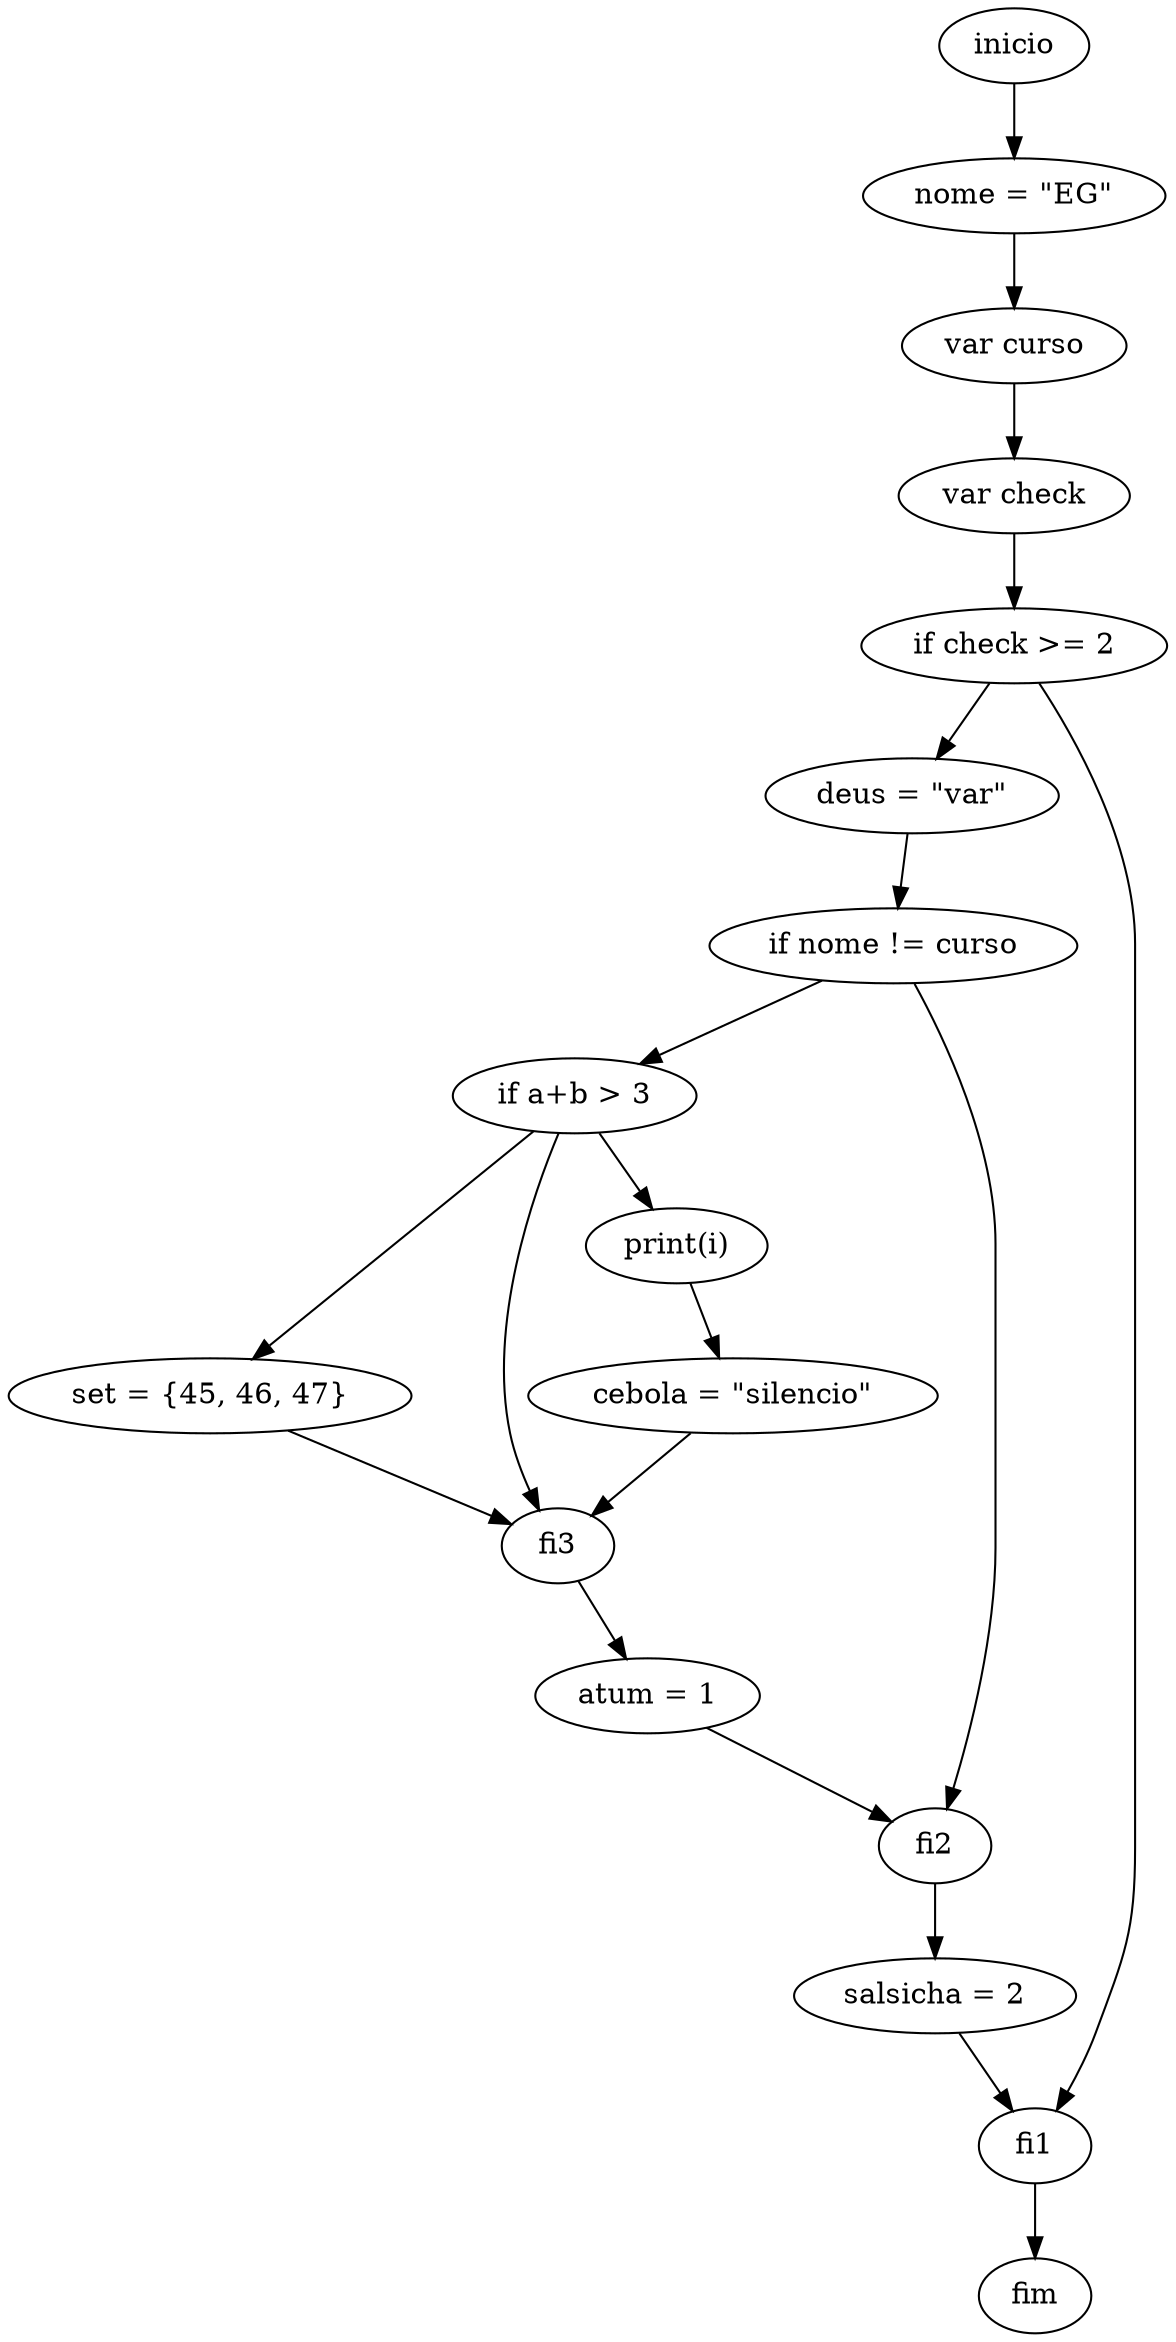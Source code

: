 digraph "graph" {
	inicio -> "nome = \"EG\""
	"nome = \"EG\"" -> "var curso"
	"var curso" -> "var check"
	"var check" -> "if check >= 2"
	"if check >= 2" -> "deus = \"var\""
	"deus = \"var\"" -> "if nome != curso"
	"if nome != curso" -> "if a+b > 3"
	"if a+b > 3" -> "set = {45, 46, 47}"
	"if a+b > 3" -> fi3
	"set = {45, 46, 47}" -> fi3
	"if a+b > 3" -> "print(i)"
	"print(i)" -> "cebola = \"silencio\""
	"cebola = \"silencio\"" -> fi3
	fi3 -> "atum = 1"
	"if nome != curso" -> fi2
	"atum = 1" -> fi2
	fi2 -> "salsicha = 2"
	"if check >= 2" -> fi1
	"salsicha = 2" -> fi1
	fi1 -> fim
}
